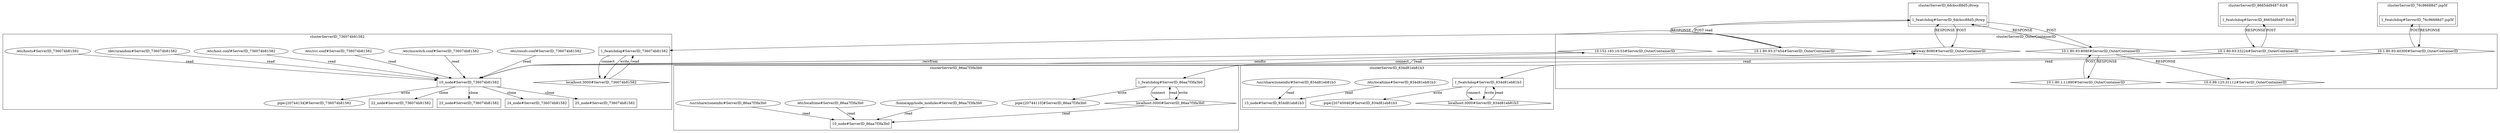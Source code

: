 digraph G {
	"1_fwatchdog#ServerID_6dcbcc88d5-j9zwp"->"gateway:8080#ServerID_OuterContainerID"[ label="POST" ];
	"10.1.80.93:8080#ServerID_OuterContainerID"->"1_fwatchdog#ServerID_6dcbcc88d5-j9zwp"[ label="RESPONSE" ];
	"1_fwatchdog#ServerID_8665dd9487-fclr8"->"10.1.80.93:33224#ServerID_OuterContainerID"[ label="RESPONSE" ];
	"10.1.80.93:33224#ServerID_OuterContainerID"->"1_fwatchdog#ServerID_8665dd9487-fclr8"[ label="POST" ];
	"10.1.80.93:37454#ServerID_OuterContainerID"->"1_fwatchdog#ServerID_6dcbcc88d5-j9zwp"[ label="POST" ];
	"gateway:8080#ServerID_OuterContainerID"->"1_fwatchdog#ServerID_6dcbcc88d5-j9zwp"[ label="RESPONSE" ];
	"1_fwatchdog#ServerID_6dcbcc88d5-j9zwp"->"10.1.80.93:8080#ServerID_OuterContainerID"[ label="POST" ];
	"10.1.80.93:40300#ServerID_OuterContainerID"->"1_fwatchdog#ServerID_76c96688d7-jnp5f"[ label="POST" ];
	"1_fwatchdog#ServerID_76c96688d7-jnp5f"->"10.1.80.93:40300#ServerID_OuterContainerID"[ label="RESPONSE" ];
	"1_fwatchdog#ServerID_6dcbcc88d5-j9zwp"->"10.1.80.93:37454#ServerID_OuterContainerID"[ label="RESPONSE" ];
	"1_fwatchdog#ServerID_736074b81582"->"localhost:3000#ServerID_736074b81582"[ label="connect" ];
	"1_fwatchdog#ServerID_736074b81582"->"localhost:3000#ServerID_736074b81582"[ label="write" ];
	"10_node#ServerID_736074b81582"->"pipe:[20744134]#ServerID_736074b81582"[ label="write" ];
	"10.1.80.93:37454#ServerID_OuterContainerID"->"1_fwatchdog#ServerID_736074b81582"[ label="read" ];
	"localhost:3000#ServerID_736074b81582"->"1_fwatchdog#ServerID_736074b81582"[ label="read" ];
	"/etc/resolv.conf#ServerID_736074b81582"->"10_node#ServerID_736074b81582"[ label="read" ];
	"/etc/nsswitch.conf#ServerID_736074b81582"->"10_node#ServerID_736074b81582"[ label="read" ];
	"/etc/svc.conf#ServerID_736074b81582"->"10_node#ServerID_736074b81582"[ label="read" ];
	"/etc/host.conf#ServerID_736074b81582"->"10_node#ServerID_736074b81582"[ label="read" ];
	"/dev/urandom#ServerID_736074b81582"->"10_node#ServerID_736074b81582"[ label="read" ];
	"10_node#ServerID_736074b81582"->"22_node#ServerID_736074b81582"[ label="clone" ];
	"10_node#ServerID_736074b81582"->"23_node#ServerID_736074b81582"[ label="clone" ];
	"10_node#ServerID_736074b81582"->"24_node#ServerID_736074b81582"[ label="clone" ];
	"10_node#ServerID_736074b81582"->"25_node#ServerID_736074b81582"[ label="clone" ];
	"/etc/hosts#ServerID_736074b81582"->"10_node#ServerID_736074b81582"[ label="read" ];
	"10_node#ServerID_736074b81582"->"10.152.183.10:53#ServerID_OuterContainerID"[ label="sendto" ];
	"10.152.183.10:53#ServerID_OuterContainerID"->"10_node#ServerID_736074b81582"[ label="recvfrom" ];
	"10_node#ServerID_736074b81582"->"gateway:8080#ServerID_OuterContainerID"[ label="connect" ];
	"10.1.80.93:33224#ServerID_OuterContainerID"->"1_fwatchdog#ServerID_86aa7f3fa3b0"[ label="read" ];
	"1_fwatchdog#ServerID_86aa7f3fa3b0"->"localhost:3000#ServerID_86aa7f3fa3b0"[ label="write" ];
	"localhost:3000#ServerID_86aa7f3fa3b0"->"10_node#ServerID_86aa7f3fa3b0"[ label="read" ];
	"1_fwatchdog#ServerID_86aa7f3fa3b0"->"localhost:3000#ServerID_86aa7f3fa3b0"[ label="connect" ];
	"/home/app/node_modules#ServerID_86aa7f3fa3b0"->"10_node#ServerID_86aa7f3fa3b0"[ label="read" ];
	"localhost:3000#ServerID_86aa7f3fa3b0"->"1_fwatchdog#ServerID_86aa7f3fa3b0"[ label="read" ];
	"/etc/localtime#ServerID_86aa7f3fa3b0"->"10_node#ServerID_86aa7f3fa3b0"[ label="read" ];
	"/usr/share/zoneinfo/#ServerID_86aa7f3fa3b0"->"10_node#ServerID_86aa7f3fa3b0"[ label="read" ];
	"1_fwatchdog#ServerID_86aa7f3fa3b0"->"pipe:[20744110]#ServerID_86aa7f3fa3b0"[ label="write" ];
	"gateway:8080#ServerID_OuterContainerID"->"10_node#ServerID_736074b81582"[ label="read" ];
	"10.1.80.93:40300#ServerID_OuterContainerID"->"1_fwatchdog#ServerID_834d81eb81b3"[ label="read" ];
	"1_fwatchdog#ServerID_834d81eb81b3"->"localhost:3000#ServerID_834d81eb81b3"[ label="connect" ];
	"localhost:3000#ServerID_834d81eb81b3"->"1_fwatchdog#ServerID_834d81eb81b3"[ label="read" ];
	"1_fwatchdog#ServerID_834d81eb81b3"->"localhost:3000#ServerID_834d81eb81b3"[ label="write" ];
	"/etc/localtime#ServerID_834d81eb81b3"->"13_node#ServerID_834d81eb81b3"[ label="read" ];
	"/usr/share/zoneinfo/#ServerID_834d81eb81b3"->"13_node#ServerID_834d81eb81b3"[ label="read" ];
	"1_fwatchdog#ServerID_834d81eb81b3"->"pipe:[20745046]#ServerID_834d81eb81b3"[ label="write" ];
	"10.1.80.1:11890#ServerID_OuterContainerID"->"10.1.80.93:8080#ServerID_OuterContainerID"[ label="POST" ];
	"10.1.80.93:8080#ServerID_OuterContainerID"->"10.1.80.1:11890#ServerID_OuterContainerID"[ label="RESPONSE" ];
	"10.1.80.93:8080#ServerID_OuterContainerID"->"10.0.88.125:31112#ServerID_OuterContainerID"[ label="RESPONSE" ];
	subgraph "clusterServerID_6dcbcc88d5-j9zwp" {
	label="clusterServerID_6dcbcc88d5-j9zwp";
	"1_fwatchdog#ServerID_6dcbcc88d5-j9zwp" [ shape=box ];

}
;
	subgraph "clusterServerID_736074b81582" {
	label="clusterServerID_736074b81582";
	"/dev/urandom#ServerID_736074b81582" [ shape=ellipse ];
	"/etc/host.conf#ServerID_736074b81582" [ shape=ellipse ];
	"/etc/hosts#ServerID_736074b81582" [ shape=ellipse ];
	"/etc/nsswitch.conf#ServerID_736074b81582" [ shape=ellipse ];
	"/etc/resolv.conf#ServerID_736074b81582" [ shape=ellipse ];
	"/etc/svc.conf#ServerID_736074b81582" [ shape=ellipse ];
	"10_node#ServerID_736074b81582" [ shape=box ];
	"1_fwatchdog#ServerID_736074b81582" [ shape=box ];
	"22_node#ServerID_736074b81582" [ shape=box ];
	"23_node#ServerID_736074b81582" [ shape=box ];
	"24_node#ServerID_736074b81582" [ shape=box ];
	"25_node#ServerID_736074b81582" [ shape=box ];
	"localhost:3000#ServerID_736074b81582" [ shape=diamond ];
	"pipe:[20744134]#ServerID_736074b81582" [ shape=ellipse ];

}
;
	subgraph "clusterServerID_76c96688d7-jnp5f" {
	label="clusterServerID_76c96688d7-jnp5f";
	"1_fwatchdog#ServerID_76c96688d7-jnp5f" [ shape=box ];

}
;
	subgraph "clusterServerID_834d81eb81b3" {
	label="clusterServerID_834d81eb81b3";
	"/etc/localtime#ServerID_834d81eb81b3" [ shape=ellipse ];
	"/usr/share/zoneinfo/#ServerID_834d81eb81b3" [ shape=ellipse ];
	"13_node#ServerID_834d81eb81b3" [ shape=box ];
	"1_fwatchdog#ServerID_834d81eb81b3" [ shape=box ];
	"localhost:3000#ServerID_834d81eb81b3" [ shape=diamond ];
	"pipe:[20745046]#ServerID_834d81eb81b3" [ shape=ellipse ];

}
;
	subgraph "clusterServerID_8665dd9487-fclr8" {
	label="clusterServerID_8665dd9487-fclr8";
	"1_fwatchdog#ServerID_8665dd9487-fclr8" [ shape=box ];

}
;
	subgraph "clusterServerID_86aa7f3fa3b0" {
	label="clusterServerID_86aa7f3fa3b0";
	"/etc/localtime#ServerID_86aa7f3fa3b0" [ shape=ellipse ];
	"/home/app/node_modules#ServerID_86aa7f3fa3b0" [ shape=ellipse ];
	"/usr/share/zoneinfo/#ServerID_86aa7f3fa3b0" [ shape=ellipse ];
	"10_node#ServerID_86aa7f3fa3b0" [ shape=box ];
	"1_fwatchdog#ServerID_86aa7f3fa3b0" [ shape=box ];
	"localhost:3000#ServerID_86aa7f3fa3b0" [ shape=diamond ];
	"pipe:[20744110]#ServerID_86aa7f3fa3b0" [ shape=ellipse ];

}
;
	subgraph "clusterServerID_OuterContainerID" {
	label="clusterServerID_OuterContainerID";
	"10.0.88.125:31112#ServerID_OuterContainerID" [ shape=diamond ];
	"10.1.80.1:11890#ServerID_OuterContainerID" [ shape=diamond ];
	"10.1.80.93:33224#ServerID_OuterContainerID" [ shape=diamond ];
	"10.1.80.93:37454#ServerID_OuterContainerID" [ shape=diamond ];
	"10.1.80.93:40300#ServerID_OuterContainerID" [ shape=diamond ];
	"10.1.80.93:8080#ServerID_OuterContainerID" [ shape=diamond ];
	"10.152.183.10:53#ServerID_OuterContainerID" [ shape=diamond ];
	"gateway:8080#ServerID_OuterContainerID" [ shape=diamond ];

}
;

}

